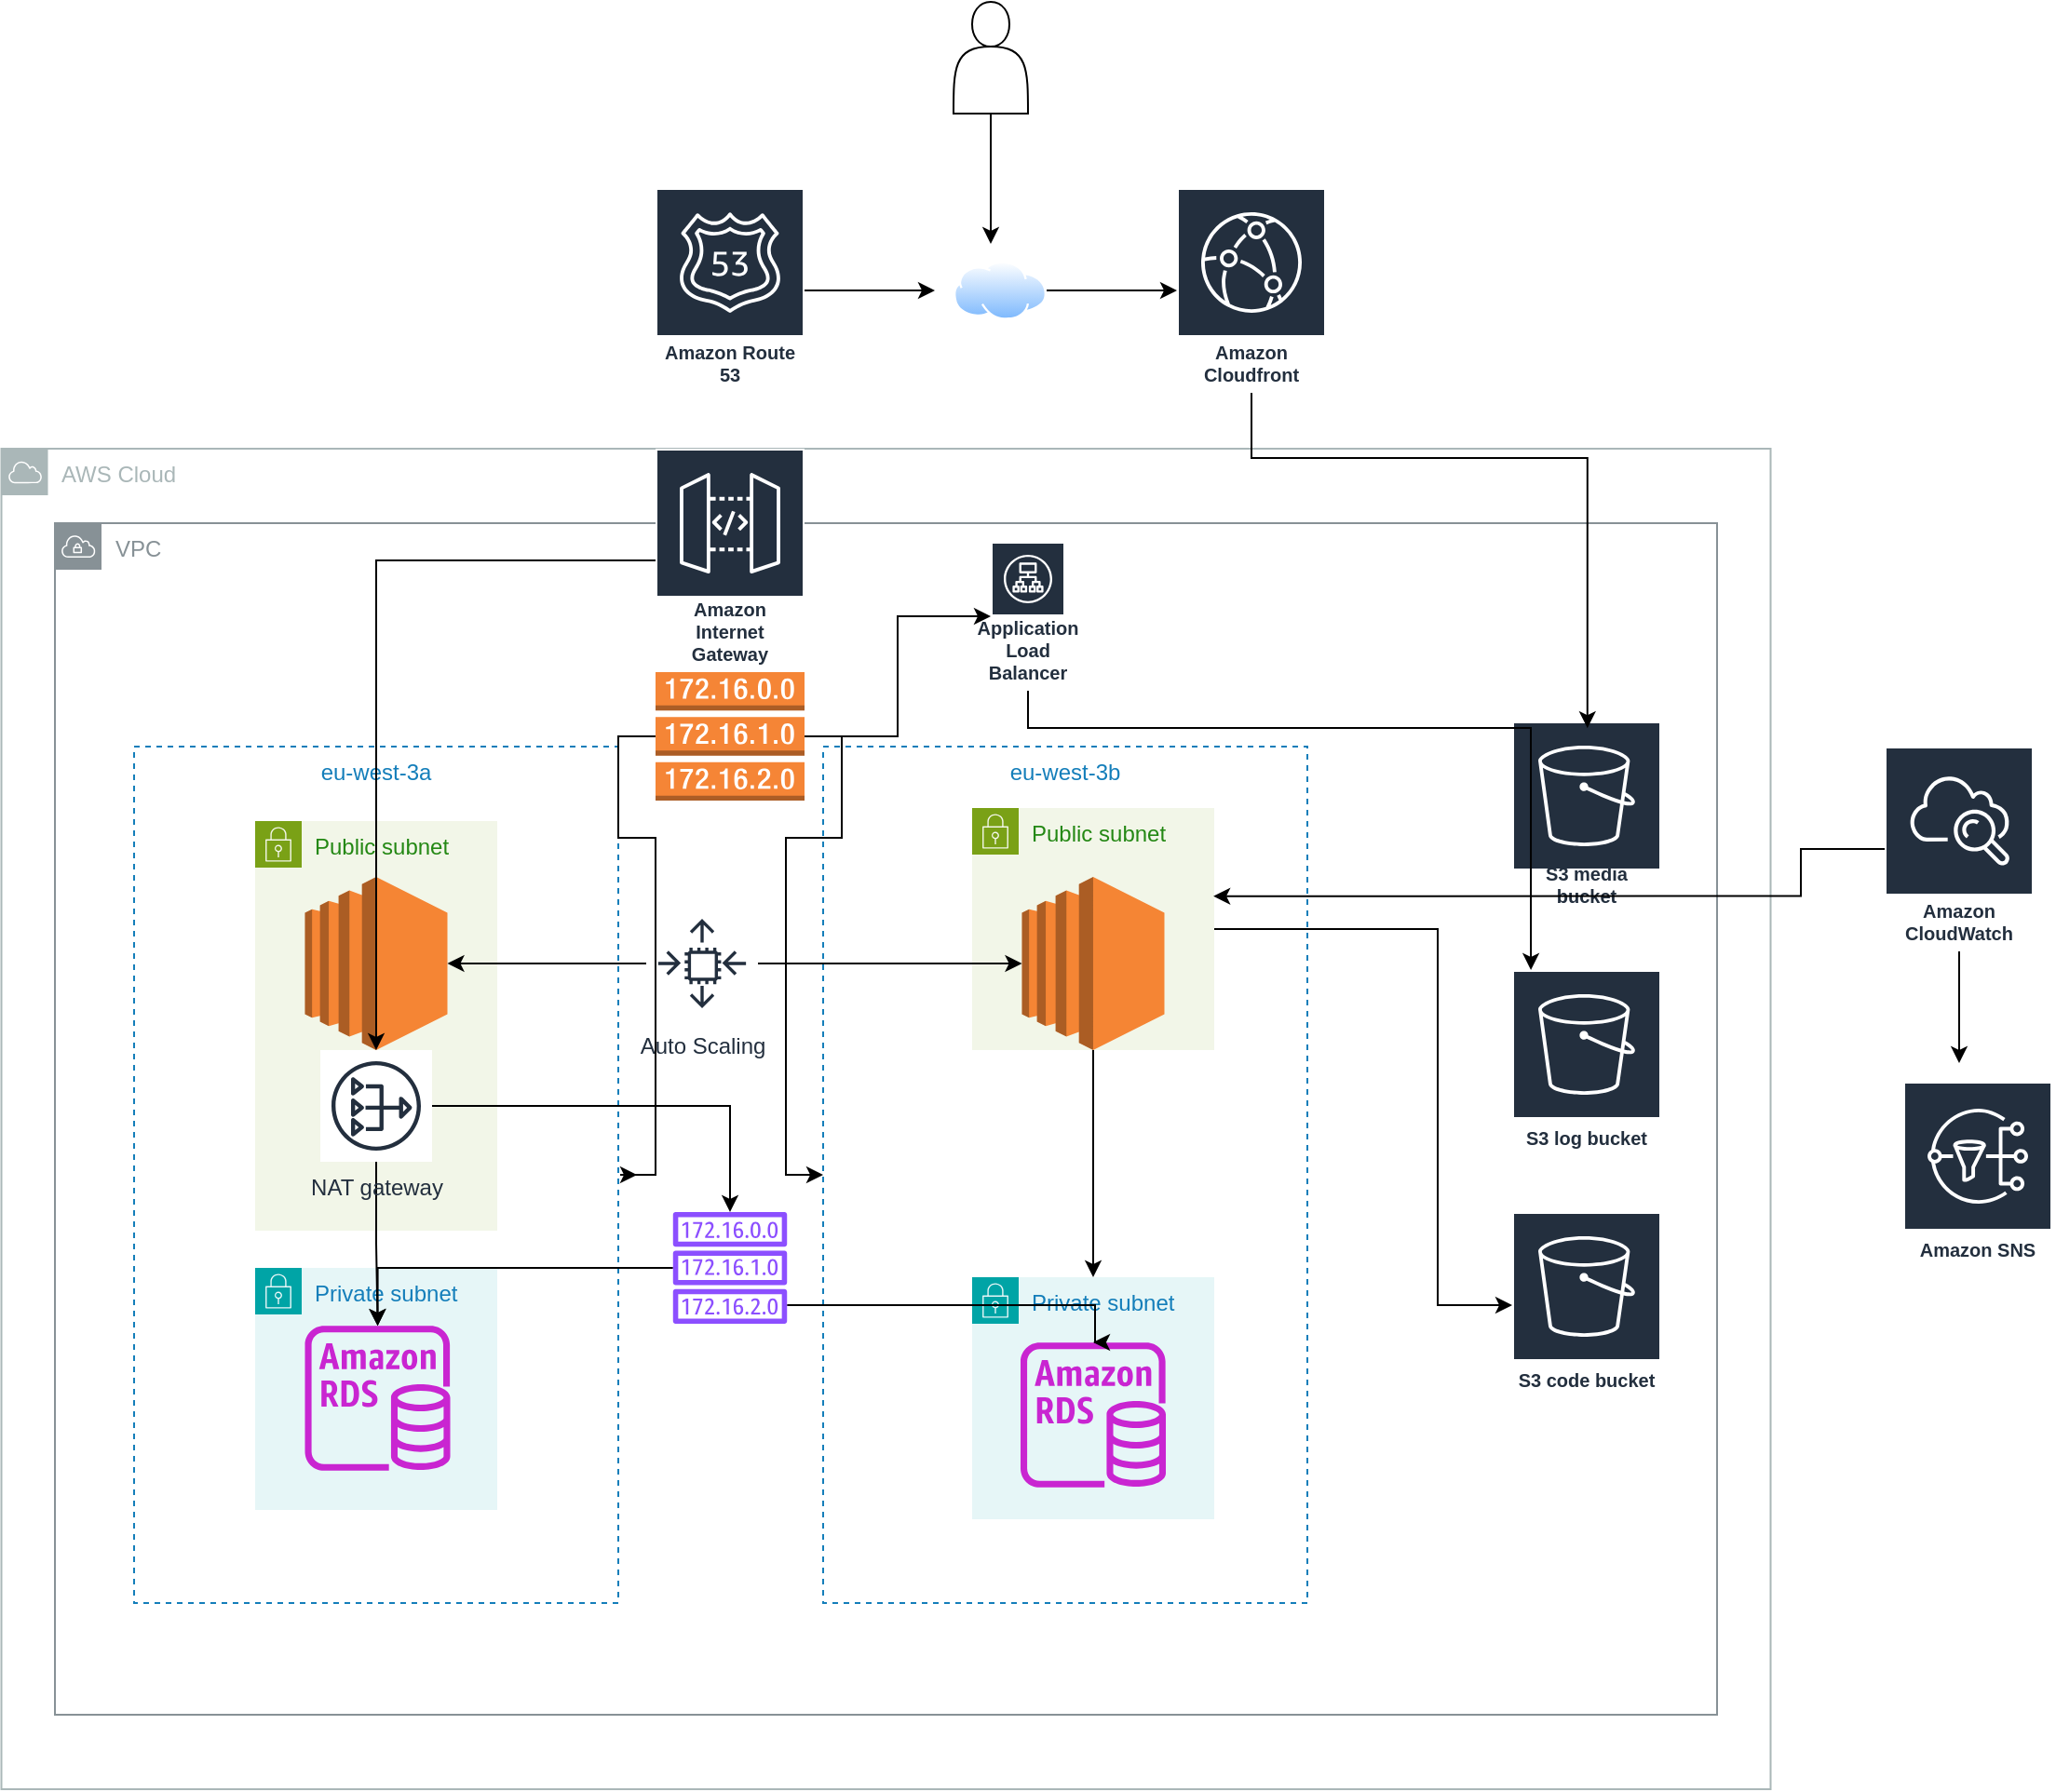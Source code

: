 <mxfile version="24.2.7" type="github">
  <diagram name="Page-1" id="HGKSsxT8SPZ5qI8CPiSk">
    <mxGraphModel dx="1434" dy="1874" grid="1" gridSize="10" guides="1" tooltips="1" connect="1" arrows="1" fold="1" page="1" pageScale="1" pageWidth="850" pageHeight="1100" math="0" shadow="0">
      <root>
        <mxCell id="0" />
        <mxCell id="1" parent="0" />
        <mxCell id="Bu7-2WQ2ApB9IBcH1Q9g-2" value="AWS Cloud" style="sketch=0;outlineConnect=0;gradientColor=none;html=1;whiteSpace=wrap;fontSize=12;fontStyle=0;shape=mxgraph.aws4.group;grIcon=mxgraph.aws4.group_aws_cloud;strokeColor=#AAB7B8;fillColor=none;verticalAlign=top;align=left;spacingLeft=30;fontColor=#AAB7B8;dashed=0;" parent="1" vertex="1">
          <mxGeometry x="48.75" y="40" width="950" height="720" as="geometry" />
        </mxCell>
        <mxCell id="Bu7-2WQ2ApB9IBcH1Q9g-4" value="eu-west-3a" style="fillColor=none;strokeColor=#147EBA;dashed=1;verticalAlign=top;fontStyle=0;fontColor=#147EBA;whiteSpace=wrap;html=1;" parent="1" vertex="1">
          <mxGeometry x="120" y="200" width="260" height="460" as="geometry" />
        </mxCell>
        <mxCell id="Bu7-2WQ2ApB9IBcH1Q9g-5" value="eu-west-3b" style="fillColor=none;strokeColor=#147EBA;dashed=1;verticalAlign=top;fontStyle=0;fontColor=#147EBA;whiteSpace=wrap;html=1;" parent="1" vertex="1">
          <mxGeometry x="490" y="200" width="260" height="460" as="geometry" />
        </mxCell>
        <mxCell id="Bu7-2WQ2ApB9IBcH1Q9g-8" value="Public subnet" style="points=[[0,0],[0.25,0],[0.5,0],[0.75,0],[1,0],[1,0.25],[1,0.5],[1,0.75],[1,1],[0.75,1],[0.5,1],[0.25,1],[0,1],[0,0.75],[0,0.5],[0,0.25]];outlineConnect=0;gradientColor=none;html=1;whiteSpace=wrap;fontSize=12;fontStyle=0;container=1;pointerEvents=0;collapsible=0;recursiveResize=0;shape=mxgraph.aws4.group;grIcon=mxgraph.aws4.group_security_group;grStroke=0;strokeColor=#7AA116;fillColor=#F2F6E8;verticalAlign=top;align=left;spacingLeft=30;fontColor=#248814;dashed=0;" parent="1" vertex="1">
          <mxGeometry x="185" y="240" width="130" height="220" as="geometry" />
        </mxCell>
        <mxCell id="Bu7-2WQ2ApB9IBcH1Q9g-17" value="" style="outlineConnect=0;dashed=0;verticalLabelPosition=bottom;verticalAlign=top;align=center;html=1;shape=mxgraph.aws3.ec2;fillColor=#F58534;gradientColor=none;" parent="Bu7-2WQ2ApB9IBcH1Q9g-8" vertex="1">
          <mxGeometry x="26.75" y="30" width="76.5" height="93" as="geometry" />
        </mxCell>
        <mxCell id="Bu7-2WQ2ApB9IBcH1Q9g-9" value="Private subnet" style="points=[[0,0],[0.25,0],[0.5,0],[0.75,0],[1,0],[1,0.25],[1,0.5],[1,0.75],[1,1],[0.75,1],[0.5,1],[0.25,1],[0,1],[0,0.75],[0,0.5],[0,0.25]];outlineConnect=0;gradientColor=none;html=1;whiteSpace=wrap;fontSize=12;fontStyle=0;container=1;pointerEvents=0;collapsible=0;recursiveResize=0;shape=mxgraph.aws4.group;grIcon=mxgraph.aws4.group_security_group;grStroke=0;strokeColor=#00A4A6;fillColor=#E6F6F7;verticalAlign=top;align=left;spacingLeft=30;fontColor=#147EBA;dashed=0;" parent="1" vertex="1">
          <mxGeometry x="185" y="480" width="130" height="130" as="geometry" />
        </mxCell>
        <mxCell id="Bu7-2WQ2ApB9IBcH1Q9g-18" value="" style="sketch=0;outlineConnect=0;fontColor=#232F3E;gradientColor=none;fillColor=#C925D1;strokeColor=none;dashed=0;verticalLabelPosition=bottom;verticalAlign=top;align=center;html=1;fontSize=12;fontStyle=0;aspect=fixed;pointerEvents=1;shape=mxgraph.aws4.rds_instance;" parent="Bu7-2WQ2ApB9IBcH1Q9g-9" vertex="1">
          <mxGeometry x="26.75" y="31" width="78" height="78" as="geometry" />
        </mxCell>
        <mxCell id="Bu7-2WQ2ApB9IBcH1Q9g-11" value="Private subnet" style="points=[[0,0],[0.25,0],[0.5,0],[0.75,0],[1,0],[1,0.25],[1,0.5],[1,0.75],[1,1],[0.75,1],[0.5,1],[0.25,1],[0,1],[0,0.75],[0,0.5],[0,0.25]];outlineConnect=0;gradientColor=none;html=1;whiteSpace=wrap;fontSize=12;fontStyle=0;container=1;pointerEvents=0;collapsible=0;recursiveResize=0;shape=mxgraph.aws4.group;grIcon=mxgraph.aws4.group_security_group;grStroke=0;strokeColor=#00A4A6;fillColor=#E6F6F7;verticalAlign=top;align=left;spacingLeft=30;fontColor=#147EBA;dashed=0;" parent="1" vertex="1">
          <mxGeometry x="570" y="485" width="130" height="130" as="geometry" />
        </mxCell>
        <mxCell id="Bu7-2WQ2ApB9IBcH1Q9g-19" value="" style="sketch=0;outlineConnect=0;fontColor=#232F3E;gradientColor=none;fillColor=#C925D1;strokeColor=none;dashed=0;verticalLabelPosition=bottom;verticalAlign=top;align=center;html=1;fontSize=12;fontStyle=0;aspect=fixed;pointerEvents=1;shape=mxgraph.aws4.rds_instance;" parent="Bu7-2WQ2ApB9IBcH1Q9g-11" vertex="1">
          <mxGeometry x="26" y="35" width="78" height="78" as="geometry" />
        </mxCell>
        <mxCell id="Bu7-2WQ2ApB9IBcH1Q9g-42" style="edgeStyle=orthogonalEdgeStyle;rounded=0;orthogonalLoop=1;jettySize=auto;html=1;" parent="1" source="Bu7-2WQ2ApB9IBcH1Q9g-12" target="Bu7-2WQ2ApB9IBcH1Q9g-38" edge="1">
          <mxGeometry relative="1" as="geometry">
            <Array as="points">
              <mxPoint x="820" y="298" />
              <mxPoint x="820" y="500" />
            </Array>
          </mxGeometry>
        </mxCell>
        <mxCell id="Bu7-2WQ2ApB9IBcH1Q9g-59" style="edgeStyle=orthogonalEdgeStyle;rounded=0;orthogonalLoop=1;jettySize=auto;html=1;" parent="1" source="Bu7-2WQ2ApB9IBcH1Q9g-12" target="Bu7-2WQ2ApB9IBcH1Q9g-11" edge="1">
          <mxGeometry relative="1" as="geometry" />
        </mxCell>
        <mxCell id="Bu7-2WQ2ApB9IBcH1Q9g-12" value="Public subnet" style="points=[[0,0],[0.25,0],[0.5,0],[0.75,0],[1,0],[1,0.25],[1,0.5],[1,0.75],[1,1],[0.75,1],[0.5,1],[0.25,1],[0,1],[0,0.75],[0,0.5],[0,0.25]];outlineConnect=0;gradientColor=none;html=1;whiteSpace=wrap;fontSize=12;fontStyle=0;container=1;pointerEvents=0;collapsible=0;recursiveResize=0;shape=mxgraph.aws4.group;grIcon=mxgraph.aws4.group_security_group;grStroke=0;strokeColor=#7AA116;fillColor=#F2F6E8;verticalAlign=top;align=left;spacingLeft=30;fontColor=#248814;dashed=0;" parent="1" vertex="1">
          <mxGeometry x="570" y="233" width="130" height="130" as="geometry" />
        </mxCell>
        <mxCell id="Bu7-2WQ2ApB9IBcH1Q9g-16" value="" style="outlineConnect=0;dashed=0;verticalLabelPosition=bottom;verticalAlign=top;align=center;html=1;shape=mxgraph.aws3.ec2;fillColor=#F58534;gradientColor=none;" parent="Bu7-2WQ2ApB9IBcH1Q9g-12" vertex="1">
          <mxGeometry x="26.75" y="37" width="76.5" height="93" as="geometry" />
        </mxCell>
        <mxCell id="Bu7-2WQ2ApB9IBcH1Q9g-34" style="edgeStyle=orthogonalEdgeStyle;rounded=0;orthogonalLoop=1;jettySize=auto;html=1;" parent="1" source="Bu7-2WQ2ApB9IBcH1Q9g-21" target="Bu7-2WQ2ApB9IBcH1Q9g-16" edge="1">
          <mxGeometry relative="1" as="geometry" />
        </mxCell>
        <mxCell id="Bu7-2WQ2ApB9IBcH1Q9g-35" style="edgeStyle=orthogonalEdgeStyle;rounded=0;orthogonalLoop=1;jettySize=auto;html=1;" parent="1" source="Bu7-2WQ2ApB9IBcH1Q9g-21" target="Bu7-2WQ2ApB9IBcH1Q9g-17" edge="1">
          <mxGeometry relative="1" as="geometry" />
        </mxCell>
        <mxCell id="Bu7-2WQ2ApB9IBcH1Q9g-21" value="Auto Scaling" style="sketch=0;outlineConnect=0;fontColor=#232F3E;gradientColor=none;strokeColor=#232F3E;fillColor=#ffffff;dashed=0;verticalLabelPosition=bottom;verticalAlign=top;align=center;html=1;fontSize=12;fontStyle=0;aspect=fixed;shape=mxgraph.aws4.resourceIcon;resIcon=mxgraph.aws4.auto_scaling;" parent="1" vertex="1">
          <mxGeometry x="395" y="286.5" width="60" height="60" as="geometry" />
        </mxCell>
        <mxCell id="Bu7-2WQ2ApB9IBcH1Q9g-32" style="edgeStyle=orthogonalEdgeStyle;rounded=0;orthogonalLoop=1;jettySize=auto;html=1;" parent="1" source="Bu7-2WQ2ApB9IBcH1Q9g-52" target="Bu7-2WQ2ApB9IBcH1Q9g-18" edge="1">
          <mxGeometry relative="1" as="geometry" />
        </mxCell>
        <mxCell id="Bu7-2WQ2ApB9IBcH1Q9g-37" value="S3 log bucket" style="sketch=0;outlineConnect=0;fontColor=#232F3E;gradientColor=none;strokeColor=#ffffff;fillColor=#232F3E;dashed=0;verticalLabelPosition=middle;verticalAlign=bottom;align=center;html=1;whiteSpace=wrap;fontSize=10;fontStyle=1;spacing=3;shape=mxgraph.aws4.productIcon;prIcon=mxgraph.aws4.s3;" parent="1" vertex="1">
          <mxGeometry x="860" y="320" width="80" height="100" as="geometry" />
        </mxCell>
        <mxCell id="Bu7-2WQ2ApB9IBcH1Q9g-38" value="S3 code bucket" style="sketch=0;outlineConnect=0;fontColor=#232F3E;gradientColor=none;strokeColor=#ffffff;fillColor=#232F3E;dashed=0;verticalLabelPosition=middle;verticalAlign=bottom;align=center;html=1;whiteSpace=wrap;fontSize=10;fontStyle=1;spacing=3;shape=mxgraph.aws4.productIcon;prIcon=mxgraph.aws4.s3;" parent="1" vertex="1">
          <mxGeometry x="860" y="450" width="80" height="100" as="geometry" />
        </mxCell>
        <mxCell id="Bu7-2WQ2ApB9IBcH1Q9g-39" value="S3 media bucket" style="sketch=0;outlineConnect=0;fontColor=#232F3E;gradientColor=none;strokeColor=#ffffff;fillColor=#232F3E;dashed=0;verticalLabelPosition=middle;verticalAlign=bottom;align=center;html=1;whiteSpace=wrap;fontSize=10;fontStyle=1;spacing=3;shape=mxgraph.aws4.productIcon;prIcon=mxgraph.aws4.s3;" parent="1" vertex="1">
          <mxGeometry x="860" y="186.5" width="80" height="103.5" as="geometry" />
        </mxCell>
        <mxCell id="Bu7-2WQ2ApB9IBcH1Q9g-7" value="VPC" style="sketch=0;outlineConnect=0;gradientColor=none;html=1;whiteSpace=wrap;fontSize=12;fontStyle=0;shape=mxgraph.aws4.group;grIcon=mxgraph.aws4.group_vpc;strokeColor=#879196;fillColor=none;verticalAlign=top;align=left;spacingLeft=30;fontColor=#879196;dashed=0;" parent="1" vertex="1">
          <mxGeometry x="77.5" y="80" width="892.5" height="640" as="geometry" />
        </mxCell>
        <mxCell id="fyZQzoAEnd4NXPy8puEu-13" style="edgeStyle=orthogonalEdgeStyle;rounded=0;orthogonalLoop=1;jettySize=auto;html=1;" edge="1" parent="1" source="Bu7-2WQ2ApB9IBcH1Q9g-43" target="Bu7-2WQ2ApB9IBcH1Q9g-52">
          <mxGeometry relative="1" as="geometry" />
        </mxCell>
        <mxCell id="Bu7-2WQ2ApB9IBcH1Q9g-43" value="Amazon Internet Gateway" style="sketch=0;outlineConnect=0;fontColor=#232F3E;gradientColor=none;strokeColor=#ffffff;fillColor=#232F3E;dashed=0;verticalLabelPosition=middle;verticalAlign=bottom;align=center;html=1;whiteSpace=wrap;fontSize=10;fontStyle=1;spacing=3;shape=mxgraph.aws4.productIcon;prIcon=mxgraph.aws4.api_gateway;" parent="1" vertex="1">
          <mxGeometry x="400" y="40" width="80" height="120" as="geometry" />
        </mxCell>
        <mxCell id="Bu7-2WQ2ApB9IBcH1Q9g-51" style="edgeStyle=orthogonalEdgeStyle;rounded=0;orthogonalLoop=1;jettySize=auto;html=1;" parent="1" source="Bu7-2WQ2ApB9IBcH1Q9g-44" target="Bu7-2WQ2ApB9IBcH1Q9g-5" edge="1">
          <mxGeometry relative="1" as="geometry" />
        </mxCell>
        <mxCell id="fyZQzoAEnd4NXPy8puEu-17" style="edgeStyle=orthogonalEdgeStyle;rounded=0;orthogonalLoop=1;jettySize=auto;html=1;" edge="1" parent="1" source="Bu7-2WQ2ApB9IBcH1Q9g-44" target="fyZQzoAEnd4NXPy8puEu-14">
          <mxGeometry relative="1" as="geometry" />
        </mxCell>
        <mxCell id="Bu7-2WQ2ApB9IBcH1Q9g-44" value="" style="outlineConnect=0;dashed=0;verticalLabelPosition=bottom;verticalAlign=top;align=center;html=1;shape=mxgraph.aws3.route_table;fillColor=#F58536;gradientColor=none;" parent="1" vertex="1">
          <mxGeometry x="400" y="160" width="80" height="69" as="geometry" />
        </mxCell>
        <mxCell id="Bu7-2WQ2ApB9IBcH1Q9g-50" style="edgeStyle=orthogonalEdgeStyle;rounded=0;orthogonalLoop=1;jettySize=auto;html=1;" parent="1" source="Bu7-2WQ2ApB9IBcH1Q9g-44" edge="1">
          <mxGeometry relative="1" as="geometry">
            <mxPoint x="390" y="430" as="targetPoint" />
            <Array as="points">
              <mxPoint x="380" y="195" />
              <mxPoint x="380" y="249" />
              <mxPoint x="400" y="249" />
              <mxPoint x="400" y="430" />
              <mxPoint x="381" y="430" />
            </Array>
          </mxGeometry>
        </mxCell>
        <mxCell id="Bu7-2WQ2ApB9IBcH1Q9g-53" value="" style="edgeStyle=orthogonalEdgeStyle;rounded=0;orthogonalLoop=1;jettySize=auto;html=1;" parent="1" source="Bu7-2WQ2ApB9IBcH1Q9g-17" target="Bu7-2WQ2ApB9IBcH1Q9g-52" edge="1">
          <mxGeometry relative="1" as="geometry">
            <mxPoint x="250" y="363" as="sourcePoint" />
            <mxPoint x="251" y="511" as="targetPoint" />
          </mxGeometry>
        </mxCell>
        <mxCell id="Bu7-2WQ2ApB9IBcH1Q9g-56" style="edgeStyle=orthogonalEdgeStyle;rounded=0;orthogonalLoop=1;jettySize=auto;html=1;" parent="1" source="Bu7-2WQ2ApB9IBcH1Q9g-52" target="Bu7-2WQ2ApB9IBcH1Q9g-54" edge="1">
          <mxGeometry relative="1" as="geometry" />
        </mxCell>
        <mxCell id="Bu7-2WQ2ApB9IBcH1Q9g-52" value="NAT gateway" style="sketch=0;outlineConnect=0;fontColor=#232F3E;gradientColor=none;strokeColor=#232F3E;fillColor=#ffffff;dashed=0;verticalLabelPosition=bottom;verticalAlign=top;align=center;html=1;fontSize=12;fontStyle=0;aspect=fixed;shape=mxgraph.aws4.resourceIcon;resIcon=mxgraph.aws4.nat_gateway;" parent="1" vertex="1">
          <mxGeometry x="220" y="363" width="60" height="60" as="geometry" />
        </mxCell>
        <mxCell id="Bu7-2WQ2ApB9IBcH1Q9g-57" style="edgeStyle=orthogonalEdgeStyle;rounded=0;orthogonalLoop=1;jettySize=auto;html=1;" parent="1" source="Bu7-2WQ2ApB9IBcH1Q9g-54" target="Bu7-2WQ2ApB9IBcH1Q9g-18" edge="1">
          <mxGeometry relative="1" as="geometry" />
        </mxCell>
        <mxCell id="Bu7-2WQ2ApB9IBcH1Q9g-58" style="edgeStyle=orthogonalEdgeStyle;rounded=0;orthogonalLoop=1;jettySize=auto;html=1;" parent="1" source="Bu7-2WQ2ApB9IBcH1Q9g-54" edge="1">
          <mxGeometry relative="1" as="geometry">
            <mxPoint x="635" y="520" as="targetPoint" />
            <Array as="points">
              <mxPoint x="636" y="500" />
            </Array>
          </mxGeometry>
        </mxCell>
        <mxCell id="Bu7-2WQ2ApB9IBcH1Q9g-54" value="" style="sketch=0;outlineConnect=0;fontColor=#232F3E;gradientColor=none;fillColor=#8C4FFF;strokeColor=none;dashed=0;verticalLabelPosition=bottom;verticalAlign=top;align=center;html=1;fontSize=12;fontStyle=0;aspect=fixed;pointerEvents=1;shape=mxgraph.aws4.route_table;" parent="1" vertex="1">
          <mxGeometry x="409.21" y="450" width="61.58" height="60" as="geometry" />
        </mxCell>
        <mxCell id="fyZQzoAEnd4NXPy8puEu-3" style="edgeStyle=orthogonalEdgeStyle;rounded=0;orthogonalLoop=1;jettySize=auto;html=1;" edge="1" parent="1" source="fyZQzoAEnd4NXPy8puEu-1">
          <mxGeometry relative="1" as="geometry">
            <mxPoint x="550" y="-45" as="targetPoint" />
          </mxGeometry>
        </mxCell>
        <mxCell id="fyZQzoAEnd4NXPy8puEu-1" value="Amazon Route 53" style="sketch=0;outlineConnect=0;fontColor=#232F3E;gradientColor=none;strokeColor=#ffffff;fillColor=#232F3E;dashed=0;verticalLabelPosition=middle;verticalAlign=bottom;align=center;html=1;whiteSpace=wrap;fontSize=10;fontStyle=1;spacing=3;shape=mxgraph.aws4.productIcon;prIcon=mxgraph.aws4.route_53;" vertex="1" parent="1">
          <mxGeometry x="400" y="-100" width="80" height="110" as="geometry" />
        </mxCell>
        <mxCell id="fyZQzoAEnd4NXPy8puEu-5" style="edgeStyle=orthogonalEdgeStyle;rounded=0;orthogonalLoop=1;jettySize=auto;html=1;" edge="1" parent="1" source="fyZQzoAEnd4NXPy8puEu-2" target="fyZQzoAEnd4NXPy8puEu-4">
          <mxGeometry relative="1" as="geometry" />
        </mxCell>
        <mxCell id="fyZQzoAEnd4NXPy8puEu-2" value="" style="image;aspect=fixed;perimeter=ellipsePerimeter;html=1;align=center;shadow=0;dashed=0;spacingTop=3;image=img/lib/active_directory/internet_cloud.svg;" vertex="1" parent="1">
          <mxGeometry x="560" y="-60.75" width="50" height="31.5" as="geometry" />
        </mxCell>
        <mxCell id="fyZQzoAEnd4NXPy8puEu-4" value="Amazon Cloudfront" style="sketch=0;outlineConnect=0;fontColor=#232F3E;gradientColor=none;strokeColor=#ffffff;fillColor=#232F3E;dashed=0;verticalLabelPosition=middle;verticalAlign=bottom;align=center;html=1;whiteSpace=wrap;fontSize=10;fontStyle=1;spacing=3;shape=mxgraph.aws4.productIcon;prIcon=mxgraph.aws4.cloudfront;" vertex="1" parent="1">
          <mxGeometry x="680" y="-100" width="80" height="110" as="geometry" />
        </mxCell>
        <mxCell id="fyZQzoAEnd4NXPy8puEu-6" style="edgeStyle=orthogonalEdgeStyle;rounded=0;orthogonalLoop=1;jettySize=auto;html=1;entryX=0.922;entryY=0.172;entryDx=0;entryDy=0;entryPerimeter=0;" edge="1" parent="1" source="fyZQzoAEnd4NXPy8puEu-4" target="Bu7-2WQ2ApB9IBcH1Q9g-7">
          <mxGeometry relative="1" as="geometry" />
        </mxCell>
        <mxCell id="fyZQzoAEnd4NXPy8puEu-10" style="edgeStyle=orthogonalEdgeStyle;rounded=0;orthogonalLoop=1;jettySize=auto;html=1;" edge="1" parent="1" source="fyZQzoAEnd4NXPy8puEu-7">
          <mxGeometry relative="1" as="geometry">
            <mxPoint x="1100" y="370" as="targetPoint" />
          </mxGeometry>
        </mxCell>
        <mxCell id="fyZQzoAEnd4NXPy8puEu-7" value="Amazon CloudWatch" style="sketch=0;outlineConnect=0;fontColor=#232F3E;gradientColor=none;strokeColor=#ffffff;fillColor=#232F3E;dashed=0;verticalLabelPosition=middle;verticalAlign=bottom;align=center;html=1;whiteSpace=wrap;fontSize=10;fontStyle=1;spacing=3;shape=mxgraph.aws4.productIcon;prIcon=mxgraph.aws4.cloudwatch;" vertex="1" parent="1">
          <mxGeometry x="1060" y="200" width="80" height="110" as="geometry" />
        </mxCell>
        <mxCell id="fyZQzoAEnd4NXPy8puEu-8" style="edgeStyle=orthogonalEdgeStyle;rounded=0;orthogonalLoop=1;jettySize=auto;html=1;entryX=0.697;entryY=0.313;entryDx=0;entryDy=0;entryPerimeter=0;" edge="1" parent="1" source="fyZQzoAEnd4NXPy8puEu-7" target="Bu7-2WQ2ApB9IBcH1Q9g-7">
          <mxGeometry relative="1" as="geometry" />
        </mxCell>
        <mxCell id="fyZQzoAEnd4NXPy8puEu-9" value="Amazon SNS" style="sketch=0;outlineConnect=0;fontColor=#232F3E;gradientColor=none;strokeColor=#ffffff;fillColor=#232F3E;dashed=0;verticalLabelPosition=middle;verticalAlign=bottom;align=center;html=1;whiteSpace=wrap;fontSize=10;fontStyle=1;spacing=3;shape=mxgraph.aws4.productIcon;prIcon=mxgraph.aws4.sns;" vertex="1" parent="1">
          <mxGeometry x="1070" y="380" width="80" height="100" as="geometry" />
        </mxCell>
        <mxCell id="fyZQzoAEnd4NXPy8puEu-12" style="edgeStyle=orthogonalEdgeStyle;rounded=0;orthogonalLoop=1;jettySize=auto;html=1;" edge="1" parent="1" source="fyZQzoAEnd4NXPy8puEu-11">
          <mxGeometry relative="1" as="geometry">
            <mxPoint x="580" y="-70" as="targetPoint" />
          </mxGeometry>
        </mxCell>
        <mxCell id="fyZQzoAEnd4NXPy8puEu-11" value="" style="shape=actor;whiteSpace=wrap;html=1;" vertex="1" parent="1">
          <mxGeometry x="560" y="-200" width="40" height="60" as="geometry" />
        </mxCell>
        <mxCell id="fyZQzoAEnd4NXPy8puEu-14" value="Application Load Balancer" style="sketch=0;outlineConnect=0;fontColor=#232F3E;gradientColor=none;strokeColor=#ffffff;fillColor=#232F3E;dashed=0;verticalLabelPosition=middle;verticalAlign=bottom;align=center;html=1;whiteSpace=wrap;fontSize=10;fontStyle=1;spacing=3;shape=mxgraph.aws4.productIcon;prIcon=mxgraph.aws4.application_load_balancer;" vertex="1" parent="1">
          <mxGeometry x="580" y="90" width="40" height="80" as="geometry" />
        </mxCell>
        <mxCell id="fyZQzoAEnd4NXPy8puEu-16" style="edgeStyle=orthogonalEdgeStyle;rounded=0;orthogonalLoop=1;jettySize=auto;html=1;entryX=0.888;entryY=0.375;entryDx=0;entryDy=0;entryPerimeter=0;" edge="1" parent="1" source="fyZQzoAEnd4NXPy8puEu-14" target="Bu7-2WQ2ApB9IBcH1Q9g-7">
          <mxGeometry relative="1" as="geometry" />
        </mxCell>
      </root>
    </mxGraphModel>
  </diagram>
</mxfile>
